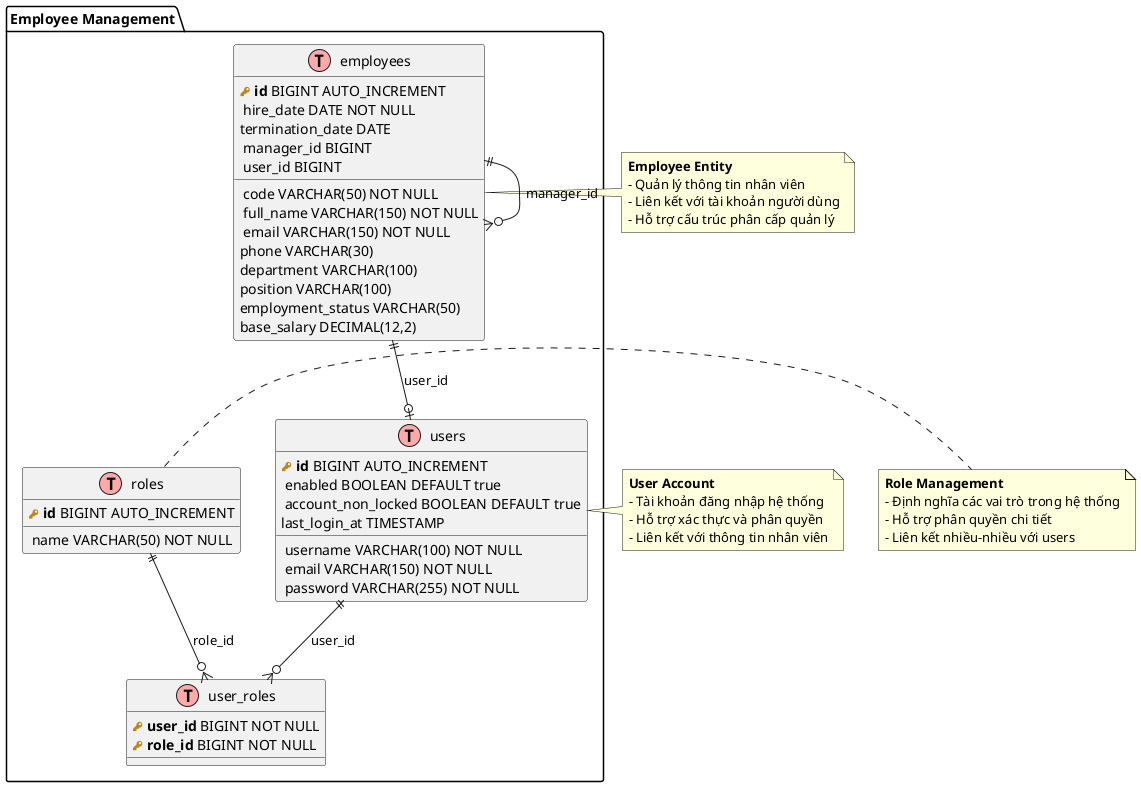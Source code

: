 @startuml
!define TABLE(name,desc) class name as "desc" << (T,#FFAAAA) >>
!define PK(x) <b><color:#b8861b><&key></color> x</b>
!define FK(x) <color:#aaaaaa></color> x
!define NN(x) <color:#ef4444></color> x
!define UQ(x) <color:#3b82f6></color> x

package "Employee Management" {
    TABLE(employees, "employees") {
        PK(id) BIGINT AUTO_INCREMENT
        UQ(code) VARCHAR(50) NOT NULL
        NN(full_name) VARCHAR(150) NOT NULL
        UQ(email) VARCHAR(150) NOT NULL
        phone VARCHAR(30)
        department VARCHAR(100)
        position VARCHAR(100)
        NN(hire_date) DATE NOT NULL
        termination_date DATE
        employment_status VARCHAR(50)
        base_salary DECIMAL(12,2)
        FK(manager_id) BIGINT
        FK(user_id) BIGINT
    }

    TABLE(users, "users") {
        PK(id) BIGINT AUTO_INCREMENT
        UQ(username) VARCHAR(100) NOT NULL
        UQ(email) VARCHAR(150) NOT NULL
        NN(password) VARCHAR(255) NOT NULL
        NN(enabled) BOOLEAN DEFAULT true
        NN(account_non_locked) BOOLEAN DEFAULT true
        last_login_at TIMESTAMP
    }

    TABLE(roles, "roles") {
        PK(id) BIGINT AUTO_INCREMENT
        UQ(name) VARCHAR(50) NOT NULL
    }

    TABLE(user_roles, "user_roles") {
        PK(user_id) BIGINT NOT NULL
        PK(role_id) BIGINT NOT NULL
    }
}

' Relationships
employees ||--o{ employees : "manager_id"
employees ||--o| users : "user_id"
users ||--o{ user_roles : "user_id"
roles ||--o{ user_roles : "role_id"

note right of employees
  **Employee Entity**
  - Quản lý thông tin nhân viên
  - Liên kết với tài khoản người dùng
  - Hỗ trợ cấu trúc phân cấp quản lý
end note

note right of users
  **User Account**
  - Tài khoản đăng nhập hệ thống
  - Hỗ trợ xác thực và phân quyền
  - Liên kết với thông tin nhân viên
end note

note right of roles
  **Role Management**
  - Định nghĩa các vai trò trong hệ thống
  - Hỗ trợ phân quyền chi tiết
  - Liên kết nhiều-nhiều với users
end note
@enduml

